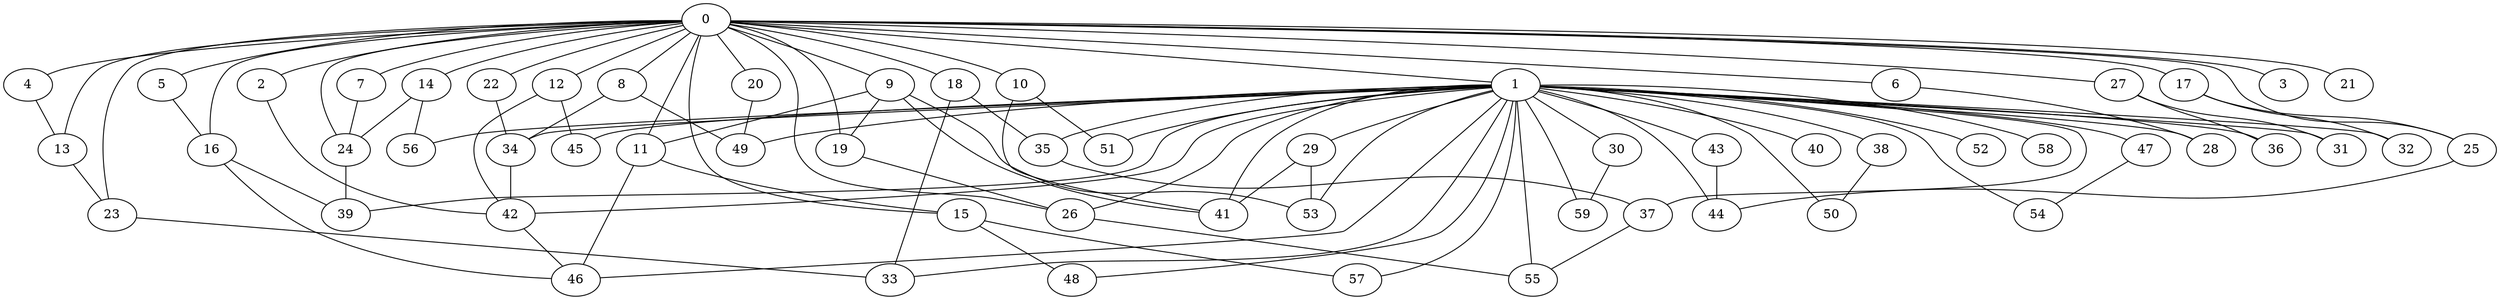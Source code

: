 
graph graphname {
    0 -- 1
0 -- 2
0 -- 3
0 -- 4
0 -- 5
0 -- 6
0 -- 7
0 -- 8
0 -- 9
0 -- 10
0 -- 11
0 -- 12
0 -- 13
0 -- 14
0 -- 15
0 -- 16
0 -- 17
0 -- 18
0 -- 19
0 -- 20
0 -- 21
0 -- 22
0 -- 23
0 -- 24
0 -- 25
0 -- 26
0 -- 27
1 -- 28
1 -- 29
1 -- 30
1 -- 31
1 -- 32
1 -- 33
1 -- 34
1 -- 35
1 -- 36
1 -- 37
1 -- 38
1 -- 39
1 -- 40
1 -- 41
1 -- 42
1 -- 43
1 -- 44
1 -- 45
1 -- 46
1 -- 47
1 -- 48
1 -- 49
1 -- 50
1 -- 51
1 -- 52
1 -- 53
1 -- 54
1 -- 55
1 -- 56
1 -- 57
1 -- 58
1 -- 59
1 -- 26
2 -- 42
4 -- 13
5 -- 16
6 -- 28
7 -- 24
8 -- 34
8 -- 49
9 -- 41
9 -- 11
9 -- 53
9 -- 19
10 -- 41
10 -- 51
11 -- 46
11 -- 15
12 -- 45
12 -- 42
13 -- 23
14 -- 56
14 -- 24
15 -- 57
15 -- 48
16 -- 46
16 -- 39
17 -- 25
17 -- 32
18 -- 35
18 -- 33
19 -- 26
20 -- 49
22 -- 34
23 -- 33
24 -- 39
25 -- 44
26 -- 55
27 -- 31
27 -- 36
29 -- 53
29 -- 41
30 -- 59
34 -- 42
35 -- 37
37 -- 55
38 -- 50
42 -- 46
43 -- 44
47 -- 54

}
